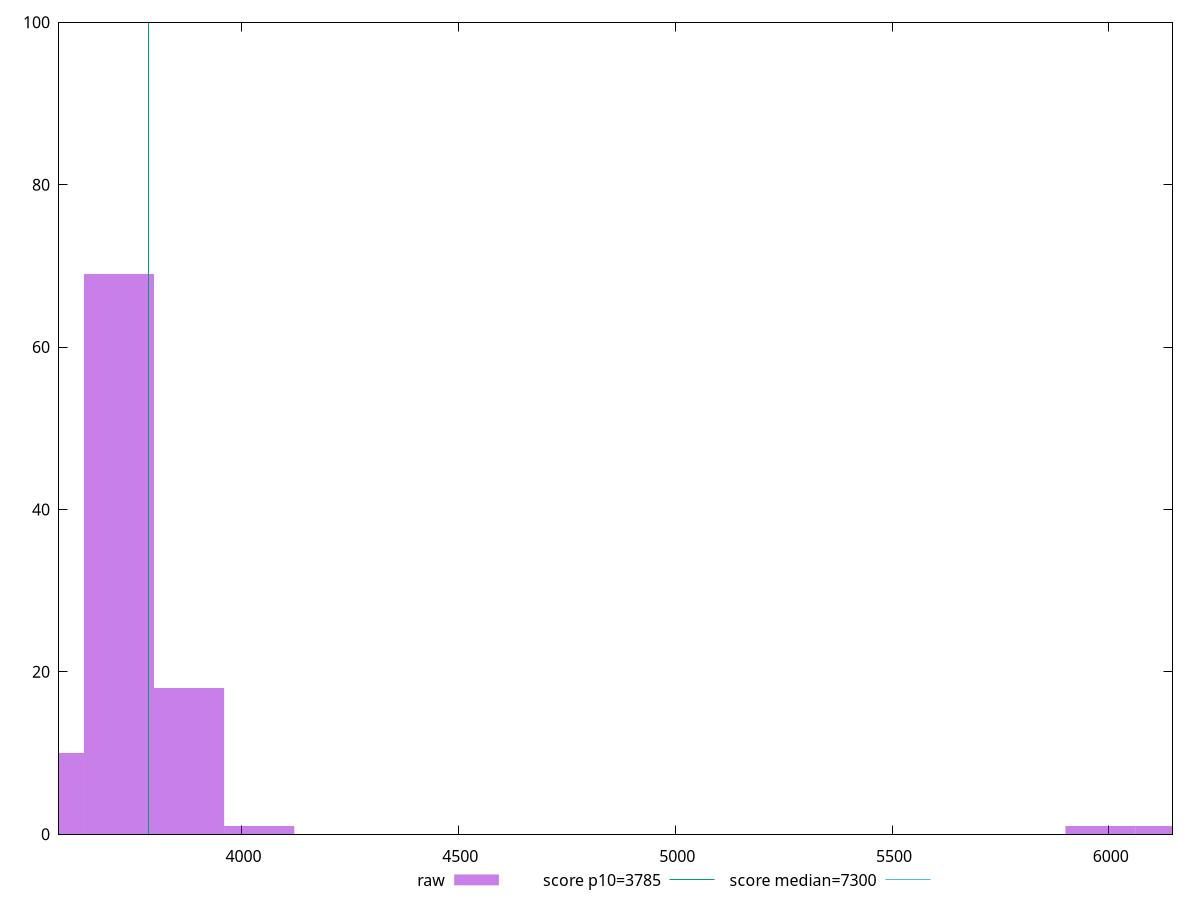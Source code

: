reset

$raw <<EOF
4041.0043486160075 1
3717.7240007267274 69
3556.083826782087 10
3879.3641746713674 18
5980.686435951691 1
6142.326609896332 1
EOF

set key outside below
set boxwidth 161.6401739446403
set xrange [3579.3925000000004:6146.6991]
set yrange [0:100]
set trange [0:100]
set style fill transparent solid 0.5 noborder

set parametric
set terminal svg size 640, 490 enhanced background rgb 'white'
set output "report_00018_2021-02-10T15-25-16.877Z/interactive/samples/pages+cached+noadtech+nomedia/raw/histogram.svg"

plot $raw title "raw" with boxes, \
     3785,t title "score p10=3785", \
     7300,t title "score median=7300"

reset
